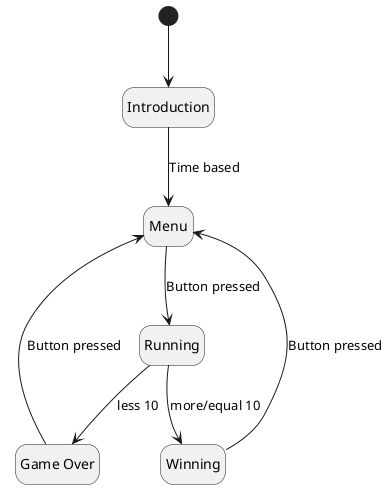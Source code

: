 @startuml
hide empty description

state "Introduction" as Intro
state "Menu" as Menu
state "Running" as Running
state "Game Over" as GameOver
state "Winning" as Winning

[*] --> Intro
Intro --> Menu : Time based
Menu --> Running : Button pressed
Running --> GameOver : less 10
Running --> Winning : more/equal 10
Winning --> Menu : Button pressed
GameOver --> Menu : Button pressed

@enduml

